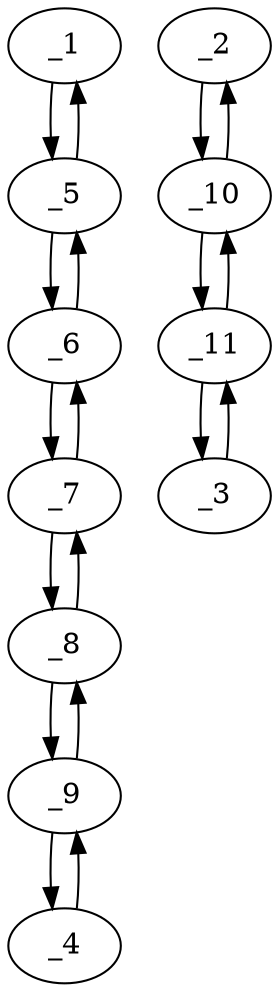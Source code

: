digraph f1519_03 {
	_1	 [x="110.000000",
		y="88.000000"];
	_5	 [x="105.000000",
		y="99.000000"];
	_1 -> _5	 [angle="1.997424",
		orient="0.910366"];
	_2	 [x="129.000000",
		y="123.000000"];
	_10	 [x="137.000000",
		y="112.000000"];
	_2 -> _10	 [angle="-0.942000",
		orient="-0.808736"];
	_3	 [x="149.000000",
		y="139.000000"];
	_11	 [x="147.000000",
		y="122.000000"];
	_3 -> _11	 [angle="-1.687905",
		orient="-0.993151"];
	_4	 [x="78.000000",
		y="158.000000"];
	_9	 [x="73.000000",
		y="143.000000"];
	_4 -> _9	 [angle="-1.892547",
		orient="-0.948683"];
	_5 -> _1	 [angle="-1.144169",
		orient="-0.910366"];
	_6	 [x="88.000000",
		y="103.000000"];
	_5 -> _6	 [angle="2.910502",
		orient="0.229039"];
	_6 -> _5	 [angle="-0.231091",
		orient="-0.229039"];
	_7	 [x="77.000000",
		y="112.000000"];
	_6 -> _7	 [angle="2.455863",
		orient="0.633238"];
	_7 -> _6	 [angle="-0.685730",
		orient="-0.633238"];
	_8	 [x="71.000000",
		y="126.000000"];
	_7 -> _8	 [angle="1.975688",
		orient="0.919145"];
	_8 -> _7	 [angle="-1.165905",
		orient="-0.919145"];
	_8 -> _9	 [angle="1.453688",
		orient="0.993151"];
	_9 -> _4	 [angle="1.249046",
		orient="0.948683"];
	_9 -> _8	 [angle="-1.687905",
		orient="-0.993151"];
	_10 -> _2	 [angle="2.199593",
		orient="0.808736"];
	_10 -> _11	 [angle="0.785398",
		orient="0.707107"];
	_11 -> _3	 [angle="1.453688",
		orient="0.993151"];
	_11 -> _10	 [angle="-2.356194",
		orient="-0.707107"];
}
